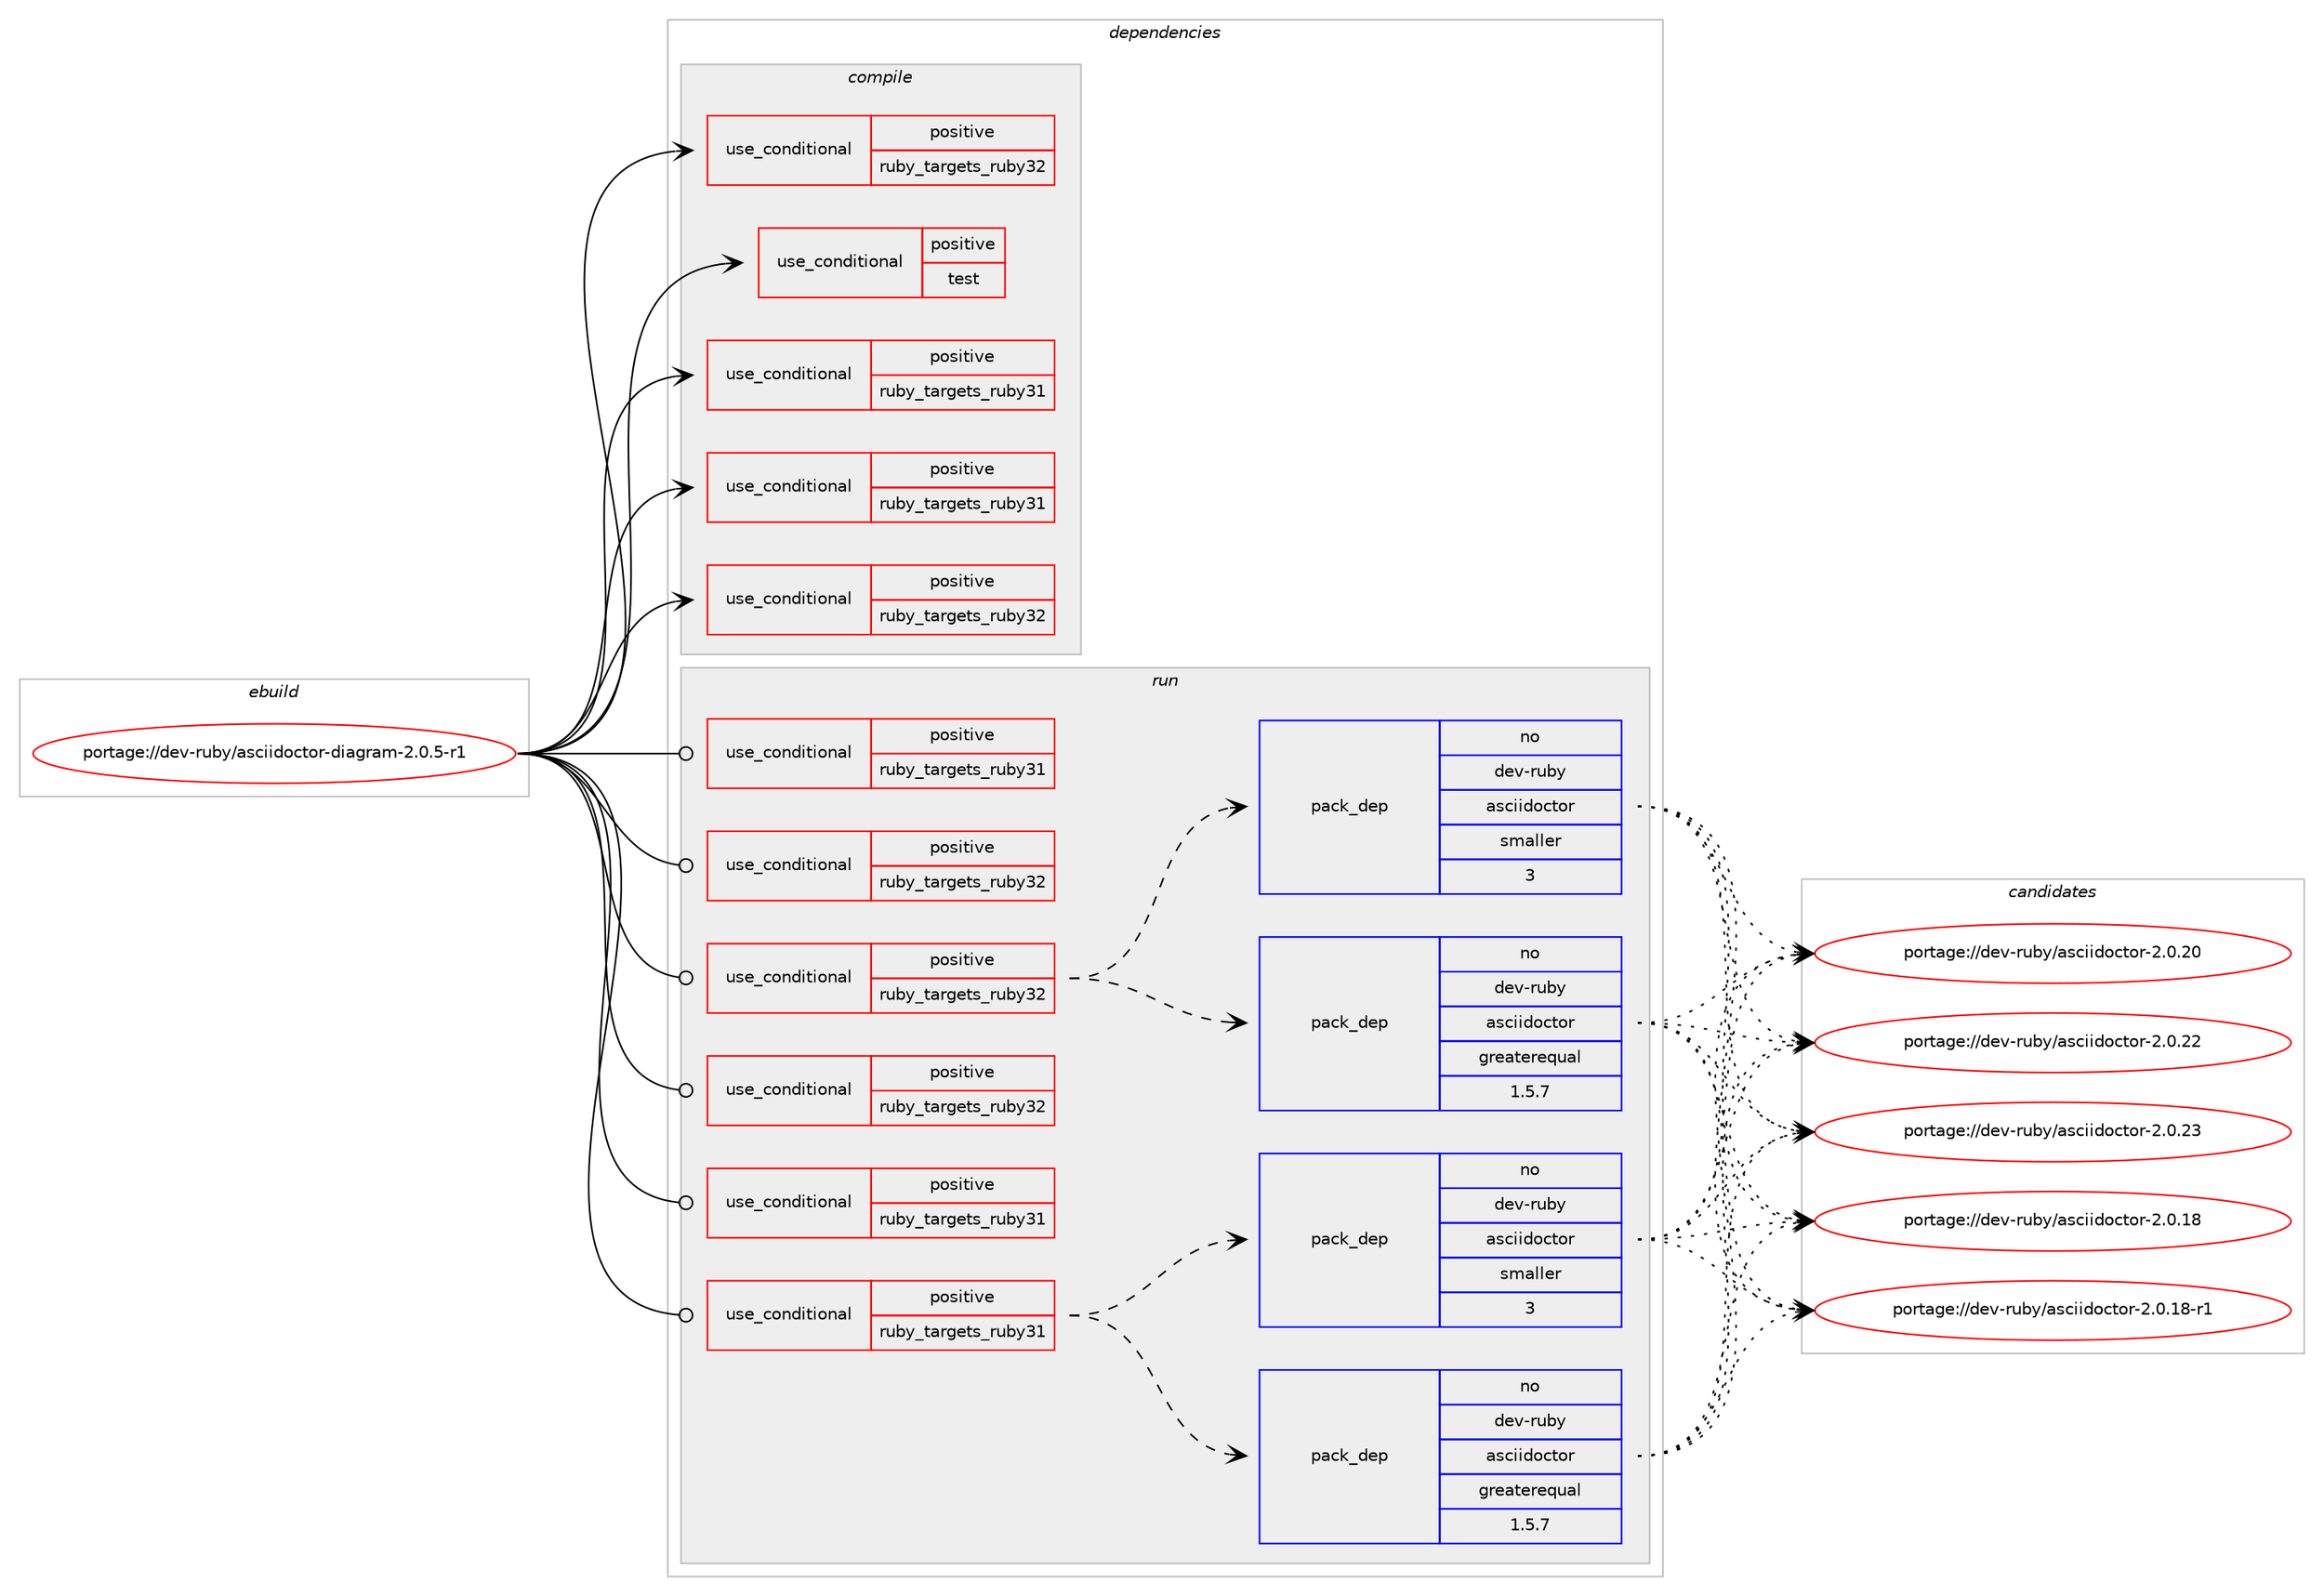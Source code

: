 digraph prolog {

# *************
# Graph options
# *************

newrank=true;
concentrate=true;
compound=true;
graph [rankdir=LR,fontname=Helvetica,fontsize=10,ranksep=1.5];#, ranksep=2.5, nodesep=0.2];
edge  [arrowhead=vee];
node  [fontname=Helvetica,fontsize=10];

# **********
# The ebuild
# **********

subgraph cluster_leftcol {
color=gray;
rank=same;
label=<<i>ebuild</i>>;
id [label="portage://dev-ruby/asciidoctor-diagram-2.0.5-r1", color=red, width=4, href="../dev-ruby/asciidoctor-diagram-2.0.5-r1.svg"];
}

# ****************
# The dependencies
# ****************

subgraph cluster_midcol {
color=gray;
label=<<i>dependencies</i>>;
subgraph cluster_compile {
fillcolor="#eeeeee";
style=filled;
label=<<i>compile</i>>;
subgraph cond43187 {
dependency89931 [label=<<TABLE BORDER="0" CELLBORDER="1" CELLSPACING="0" CELLPADDING="4"><TR><TD ROWSPAN="3" CELLPADDING="10">use_conditional</TD></TR><TR><TD>positive</TD></TR><TR><TD>ruby_targets_ruby31</TD></TR></TABLE>>, shape=none, color=red];
# *** BEGIN UNKNOWN DEPENDENCY TYPE (TODO) ***
# dependency89931 -> package_dependency(portage://dev-ruby/asciidoctor-diagram-2.0.5-r1,install,no,dev-lang,ruby,none,[,,],[slot(3.1)],[])
# *** END UNKNOWN DEPENDENCY TYPE (TODO) ***

}
id:e -> dependency89931:w [weight=20,style="solid",arrowhead="vee"];
subgraph cond43188 {
dependency89932 [label=<<TABLE BORDER="0" CELLBORDER="1" CELLSPACING="0" CELLPADDING="4"><TR><TD ROWSPAN="3" CELLPADDING="10">use_conditional</TD></TR><TR><TD>positive</TD></TR><TR><TD>ruby_targets_ruby31</TD></TR></TABLE>>, shape=none, color=red];
# *** BEGIN UNKNOWN DEPENDENCY TYPE (TODO) ***
# dependency89932 -> package_dependency(portage://dev-ruby/asciidoctor-diagram-2.0.5-r1,install,no,virtual,rubygems,none,[,,],[],[use(enable(ruby_targets_ruby31),negative)])
# *** END UNKNOWN DEPENDENCY TYPE (TODO) ***

}
id:e -> dependency89932:w [weight=20,style="solid",arrowhead="vee"];
subgraph cond43189 {
dependency89933 [label=<<TABLE BORDER="0" CELLBORDER="1" CELLSPACING="0" CELLPADDING="4"><TR><TD ROWSPAN="3" CELLPADDING="10">use_conditional</TD></TR><TR><TD>positive</TD></TR><TR><TD>ruby_targets_ruby32</TD></TR></TABLE>>, shape=none, color=red];
# *** BEGIN UNKNOWN DEPENDENCY TYPE (TODO) ***
# dependency89933 -> package_dependency(portage://dev-ruby/asciidoctor-diagram-2.0.5-r1,install,no,dev-lang,ruby,none,[,,],[slot(3.2)],[])
# *** END UNKNOWN DEPENDENCY TYPE (TODO) ***

}
id:e -> dependency89933:w [weight=20,style="solid",arrowhead="vee"];
subgraph cond43190 {
dependency89934 [label=<<TABLE BORDER="0" CELLBORDER="1" CELLSPACING="0" CELLPADDING="4"><TR><TD ROWSPAN="3" CELLPADDING="10">use_conditional</TD></TR><TR><TD>positive</TD></TR><TR><TD>ruby_targets_ruby32</TD></TR></TABLE>>, shape=none, color=red];
# *** BEGIN UNKNOWN DEPENDENCY TYPE (TODO) ***
# dependency89934 -> package_dependency(portage://dev-ruby/asciidoctor-diagram-2.0.5-r1,install,no,virtual,rubygems,none,[,,],[],[use(enable(ruby_targets_ruby32),negative)])
# *** END UNKNOWN DEPENDENCY TYPE (TODO) ***

}
id:e -> dependency89934:w [weight=20,style="solid",arrowhead="vee"];
subgraph cond43191 {
dependency89935 [label=<<TABLE BORDER="0" CELLBORDER="1" CELLSPACING="0" CELLPADDING="4"><TR><TD ROWSPAN="3" CELLPADDING="10">use_conditional</TD></TR><TR><TD>positive</TD></TR><TR><TD>test</TD></TR></TABLE>>, shape=none, color=red];
# *** BEGIN UNKNOWN DEPENDENCY TYPE (TODO) ***
# dependency89935 -> package_dependency(portage://dev-ruby/asciidoctor-diagram-2.0.5-r1,install,no,dev-texlive,texlive-latex,none,[,,],[],[])
# *** END UNKNOWN DEPENDENCY TYPE (TODO) ***

# *** BEGIN UNKNOWN DEPENDENCY TYPE (TODO) ***
# dependency89935 -> package_dependency(portage://dev-ruby/asciidoctor-diagram-2.0.5-r1,install,no,dev-texlive,texlive-latexextra,none,[,,],[],[])
# *** END UNKNOWN DEPENDENCY TYPE (TODO) ***

# *** BEGIN UNKNOWN DEPENDENCY TYPE (TODO) ***
# dependency89935 -> package_dependency(portage://dev-ruby/asciidoctor-diagram-2.0.5-r1,install,no,media-gfx,imagemagick,none,[,,],[],[use(enable(png),none),use(enable(postscript),none)])
# *** END UNKNOWN DEPENDENCY TYPE (TODO) ***

# *** BEGIN UNKNOWN DEPENDENCY TYPE (TODO) ***
# dependency89935 -> package_dependency(portage://dev-ruby/asciidoctor-diagram-2.0.5-r1,install,no,media-gfx,graphviz,none,[,,],[],[])
# *** END UNKNOWN DEPENDENCY TYPE (TODO) ***

# *** BEGIN UNKNOWN DEPENDENCY TYPE (TODO) ***
# dependency89935 -> package_dependency(portage://dev-ruby/asciidoctor-diagram-2.0.5-r1,install,no,media-sound,lilypond,none,[,,],[],[])
# *** END UNKNOWN DEPENDENCY TYPE (TODO) ***

# *** BEGIN UNKNOWN DEPENDENCY TYPE (TODO) ***
# dependency89935 -> package_dependency(portage://dev-ruby/asciidoctor-diagram-2.0.5-r1,install,no,sci-visualization,gnuplot,none,[,,],[],[])
# *** END UNKNOWN DEPENDENCY TYPE (TODO) ***

}
id:e -> dependency89935:w [weight=20,style="solid",arrowhead="vee"];
}
subgraph cluster_compileandrun {
fillcolor="#eeeeee";
style=filled;
label=<<i>compile and run</i>>;
}
subgraph cluster_run {
fillcolor="#eeeeee";
style=filled;
label=<<i>run</i>>;
subgraph cond43192 {
dependency89936 [label=<<TABLE BORDER="0" CELLBORDER="1" CELLSPACING="0" CELLPADDING="4"><TR><TD ROWSPAN="3" CELLPADDING="10">use_conditional</TD></TR><TR><TD>positive</TD></TR><TR><TD>ruby_targets_ruby31</TD></TR></TABLE>>, shape=none, color=red];
# *** BEGIN UNKNOWN DEPENDENCY TYPE (TODO) ***
# dependency89936 -> package_dependency(portage://dev-ruby/asciidoctor-diagram-2.0.5-r1,run,no,dev-lang,ruby,none,[,,],[slot(3.1)],[])
# *** END UNKNOWN DEPENDENCY TYPE (TODO) ***

}
id:e -> dependency89936:w [weight=20,style="solid",arrowhead="odot"];
subgraph cond43193 {
dependency89937 [label=<<TABLE BORDER="0" CELLBORDER="1" CELLSPACING="0" CELLPADDING="4"><TR><TD ROWSPAN="3" CELLPADDING="10">use_conditional</TD></TR><TR><TD>positive</TD></TR><TR><TD>ruby_targets_ruby31</TD></TR></TABLE>>, shape=none, color=red];
subgraph pack45484 {
dependency89938 [label=<<TABLE BORDER="0" CELLBORDER="1" CELLSPACING="0" CELLPADDING="4" WIDTH="220"><TR><TD ROWSPAN="6" CELLPADDING="30">pack_dep</TD></TR><TR><TD WIDTH="110">no</TD></TR><TR><TD>dev-ruby</TD></TR><TR><TD>asciidoctor</TD></TR><TR><TD>greaterequal</TD></TR><TR><TD>1.5.7</TD></TR></TABLE>>, shape=none, color=blue];
}
dependency89937:e -> dependency89938:w [weight=20,style="dashed",arrowhead="vee"];
subgraph pack45485 {
dependency89939 [label=<<TABLE BORDER="0" CELLBORDER="1" CELLSPACING="0" CELLPADDING="4" WIDTH="220"><TR><TD ROWSPAN="6" CELLPADDING="30">pack_dep</TD></TR><TR><TD WIDTH="110">no</TD></TR><TR><TD>dev-ruby</TD></TR><TR><TD>asciidoctor</TD></TR><TR><TD>smaller</TD></TR><TR><TD>3</TD></TR></TABLE>>, shape=none, color=blue];
}
dependency89937:e -> dependency89939:w [weight=20,style="dashed",arrowhead="vee"];
}
id:e -> dependency89937:w [weight=20,style="solid",arrowhead="odot"];
subgraph cond43194 {
dependency89940 [label=<<TABLE BORDER="0" CELLBORDER="1" CELLSPACING="0" CELLPADDING="4"><TR><TD ROWSPAN="3" CELLPADDING="10">use_conditional</TD></TR><TR><TD>positive</TD></TR><TR><TD>ruby_targets_ruby31</TD></TR></TABLE>>, shape=none, color=red];
# *** BEGIN UNKNOWN DEPENDENCY TYPE (TODO) ***
# dependency89940 -> package_dependency(portage://dev-ruby/asciidoctor-diagram-2.0.5-r1,run,no,virtual,rubygems,none,[,,],[],[use(enable(ruby_targets_ruby31),negative)])
# *** END UNKNOWN DEPENDENCY TYPE (TODO) ***

}
id:e -> dependency89940:w [weight=20,style="solid",arrowhead="odot"];
subgraph cond43195 {
dependency89941 [label=<<TABLE BORDER="0" CELLBORDER="1" CELLSPACING="0" CELLPADDING="4"><TR><TD ROWSPAN="3" CELLPADDING="10">use_conditional</TD></TR><TR><TD>positive</TD></TR><TR><TD>ruby_targets_ruby32</TD></TR></TABLE>>, shape=none, color=red];
# *** BEGIN UNKNOWN DEPENDENCY TYPE (TODO) ***
# dependency89941 -> package_dependency(portage://dev-ruby/asciidoctor-diagram-2.0.5-r1,run,no,dev-lang,ruby,none,[,,],[slot(3.2)],[])
# *** END UNKNOWN DEPENDENCY TYPE (TODO) ***

}
id:e -> dependency89941:w [weight=20,style="solid",arrowhead="odot"];
subgraph cond43196 {
dependency89942 [label=<<TABLE BORDER="0" CELLBORDER="1" CELLSPACING="0" CELLPADDING="4"><TR><TD ROWSPAN="3" CELLPADDING="10">use_conditional</TD></TR><TR><TD>positive</TD></TR><TR><TD>ruby_targets_ruby32</TD></TR></TABLE>>, shape=none, color=red];
subgraph pack45486 {
dependency89943 [label=<<TABLE BORDER="0" CELLBORDER="1" CELLSPACING="0" CELLPADDING="4" WIDTH="220"><TR><TD ROWSPAN="6" CELLPADDING="30">pack_dep</TD></TR><TR><TD WIDTH="110">no</TD></TR><TR><TD>dev-ruby</TD></TR><TR><TD>asciidoctor</TD></TR><TR><TD>greaterequal</TD></TR><TR><TD>1.5.7</TD></TR></TABLE>>, shape=none, color=blue];
}
dependency89942:e -> dependency89943:w [weight=20,style="dashed",arrowhead="vee"];
subgraph pack45487 {
dependency89944 [label=<<TABLE BORDER="0" CELLBORDER="1" CELLSPACING="0" CELLPADDING="4" WIDTH="220"><TR><TD ROWSPAN="6" CELLPADDING="30">pack_dep</TD></TR><TR><TD WIDTH="110">no</TD></TR><TR><TD>dev-ruby</TD></TR><TR><TD>asciidoctor</TD></TR><TR><TD>smaller</TD></TR><TR><TD>3</TD></TR></TABLE>>, shape=none, color=blue];
}
dependency89942:e -> dependency89944:w [weight=20,style="dashed",arrowhead="vee"];
}
id:e -> dependency89942:w [weight=20,style="solid",arrowhead="odot"];
subgraph cond43197 {
dependency89945 [label=<<TABLE BORDER="0" CELLBORDER="1" CELLSPACING="0" CELLPADDING="4"><TR><TD ROWSPAN="3" CELLPADDING="10">use_conditional</TD></TR><TR><TD>positive</TD></TR><TR><TD>ruby_targets_ruby32</TD></TR></TABLE>>, shape=none, color=red];
# *** BEGIN UNKNOWN DEPENDENCY TYPE (TODO) ***
# dependency89945 -> package_dependency(portage://dev-ruby/asciidoctor-diagram-2.0.5-r1,run,no,virtual,rubygems,none,[,,],[],[use(enable(ruby_targets_ruby32),negative)])
# *** END UNKNOWN DEPENDENCY TYPE (TODO) ***

}
id:e -> dependency89945:w [weight=20,style="solid",arrowhead="odot"];
# *** BEGIN UNKNOWN DEPENDENCY TYPE (TODO) ***
# id -> package_dependency(portage://dev-ruby/asciidoctor-diagram-2.0.5-r1,run,no,virtual,jre,none,[,,],[],[])
# *** END UNKNOWN DEPENDENCY TYPE (TODO) ***

}
}

# **************
# The candidates
# **************

subgraph cluster_choices {
rank=same;
color=gray;
label=<<i>candidates</i>>;

subgraph choice45484 {
color=black;
nodesep=1;
choice10010111845114117981214797115991051051001119911611111445504648464956 [label="portage://dev-ruby/asciidoctor-2.0.18", color=red, width=4,href="../dev-ruby/asciidoctor-2.0.18.svg"];
choice100101118451141179812147971159910510510011199116111114455046484649564511449 [label="portage://dev-ruby/asciidoctor-2.0.18-r1", color=red, width=4,href="../dev-ruby/asciidoctor-2.0.18-r1.svg"];
choice10010111845114117981214797115991051051001119911611111445504648465048 [label="portage://dev-ruby/asciidoctor-2.0.20", color=red, width=4,href="../dev-ruby/asciidoctor-2.0.20.svg"];
choice10010111845114117981214797115991051051001119911611111445504648465050 [label="portage://dev-ruby/asciidoctor-2.0.22", color=red, width=4,href="../dev-ruby/asciidoctor-2.0.22.svg"];
choice10010111845114117981214797115991051051001119911611111445504648465051 [label="portage://dev-ruby/asciidoctor-2.0.23", color=red, width=4,href="../dev-ruby/asciidoctor-2.0.23.svg"];
dependency89938:e -> choice10010111845114117981214797115991051051001119911611111445504648464956:w [style=dotted,weight="100"];
dependency89938:e -> choice100101118451141179812147971159910510510011199116111114455046484649564511449:w [style=dotted,weight="100"];
dependency89938:e -> choice10010111845114117981214797115991051051001119911611111445504648465048:w [style=dotted,weight="100"];
dependency89938:e -> choice10010111845114117981214797115991051051001119911611111445504648465050:w [style=dotted,weight="100"];
dependency89938:e -> choice10010111845114117981214797115991051051001119911611111445504648465051:w [style=dotted,weight="100"];
}
subgraph choice45485 {
color=black;
nodesep=1;
choice10010111845114117981214797115991051051001119911611111445504648464956 [label="portage://dev-ruby/asciidoctor-2.0.18", color=red, width=4,href="../dev-ruby/asciidoctor-2.0.18.svg"];
choice100101118451141179812147971159910510510011199116111114455046484649564511449 [label="portage://dev-ruby/asciidoctor-2.0.18-r1", color=red, width=4,href="../dev-ruby/asciidoctor-2.0.18-r1.svg"];
choice10010111845114117981214797115991051051001119911611111445504648465048 [label="portage://dev-ruby/asciidoctor-2.0.20", color=red, width=4,href="../dev-ruby/asciidoctor-2.0.20.svg"];
choice10010111845114117981214797115991051051001119911611111445504648465050 [label="portage://dev-ruby/asciidoctor-2.0.22", color=red, width=4,href="../dev-ruby/asciidoctor-2.0.22.svg"];
choice10010111845114117981214797115991051051001119911611111445504648465051 [label="portage://dev-ruby/asciidoctor-2.0.23", color=red, width=4,href="../dev-ruby/asciidoctor-2.0.23.svg"];
dependency89939:e -> choice10010111845114117981214797115991051051001119911611111445504648464956:w [style=dotted,weight="100"];
dependency89939:e -> choice100101118451141179812147971159910510510011199116111114455046484649564511449:w [style=dotted,weight="100"];
dependency89939:e -> choice10010111845114117981214797115991051051001119911611111445504648465048:w [style=dotted,weight="100"];
dependency89939:e -> choice10010111845114117981214797115991051051001119911611111445504648465050:w [style=dotted,weight="100"];
dependency89939:e -> choice10010111845114117981214797115991051051001119911611111445504648465051:w [style=dotted,weight="100"];
}
subgraph choice45486 {
color=black;
nodesep=1;
choice10010111845114117981214797115991051051001119911611111445504648464956 [label="portage://dev-ruby/asciidoctor-2.0.18", color=red, width=4,href="../dev-ruby/asciidoctor-2.0.18.svg"];
choice100101118451141179812147971159910510510011199116111114455046484649564511449 [label="portage://dev-ruby/asciidoctor-2.0.18-r1", color=red, width=4,href="../dev-ruby/asciidoctor-2.0.18-r1.svg"];
choice10010111845114117981214797115991051051001119911611111445504648465048 [label="portage://dev-ruby/asciidoctor-2.0.20", color=red, width=4,href="../dev-ruby/asciidoctor-2.0.20.svg"];
choice10010111845114117981214797115991051051001119911611111445504648465050 [label="portage://dev-ruby/asciidoctor-2.0.22", color=red, width=4,href="../dev-ruby/asciidoctor-2.0.22.svg"];
choice10010111845114117981214797115991051051001119911611111445504648465051 [label="portage://dev-ruby/asciidoctor-2.0.23", color=red, width=4,href="../dev-ruby/asciidoctor-2.0.23.svg"];
dependency89943:e -> choice10010111845114117981214797115991051051001119911611111445504648464956:w [style=dotted,weight="100"];
dependency89943:e -> choice100101118451141179812147971159910510510011199116111114455046484649564511449:w [style=dotted,weight="100"];
dependency89943:e -> choice10010111845114117981214797115991051051001119911611111445504648465048:w [style=dotted,weight="100"];
dependency89943:e -> choice10010111845114117981214797115991051051001119911611111445504648465050:w [style=dotted,weight="100"];
dependency89943:e -> choice10010111845114117981214797115991051051001119911611111445504648465051:w [style=dotted,weight="100"];
}
subgraph choice45487 {
color=black;
nodesep=1;
choice10010111845114117981214797115991051051001119911611111445504648464956 [label="portage://dev-ruby/asciidoctor-2.0.18", color=red, width=4,href="../dev-ruby/asciidoctor-2.0.18.svg"];
choice100101118451141179812147971159910510510011199116111114455046484649564511449 [label="portage://dev-ruby/asciidoctor-2.0.18-r1", color=red, width=4,href="../dev-ruby/asciidoctor-2.0.18-r1.svg"];
choice10010111845114117981214797115991051051001119911611111445504648465048 [label="portage://dev-ruby/asciidoctor-2.0.20", color=red, width=4,href="../dev-ruby/asciidoctor-2.0.20.svg"];
choice10010111845114117981214797115991051051001119911611111445504648465050 [label="portage://dev-ruby/asciidoctor-2.0.22", color=red, width=4,href="../dev-ruby/asciidoctor-2.0.22.svg"];
choice10010111845114117981214797115991051051001119911611111445504648465051 [label="portage://dev-ruby/asciidoctor-2.0.23", color=red, width=4,href="../dev-ruby/asciidoctor-2.0.23.svg"];
dependency89944:e -> choice10010111845114117981214797115991051051001119911611111445504648464956:w [style=dotted,weight="100"];
dependency89944:e -> choice100101118451141179812147971159910510510011199116111114455046484649564511449:w [style=dotted,weight="100"];
dependency89944:e -> choice10010111845114117981214797115991051051001119911611111445504648465048:w [style=dotted,weight="100"];
dependency89944:e -> choice10010111845114117981214797115991051051001119911611111445504648465050:w [style=dotted,weight="100"];
dependency89944:e -> choice10010111845114117981214797115991051051001119911611111445504648465051:w [style=dotted,weight="100"];
}
}

}
